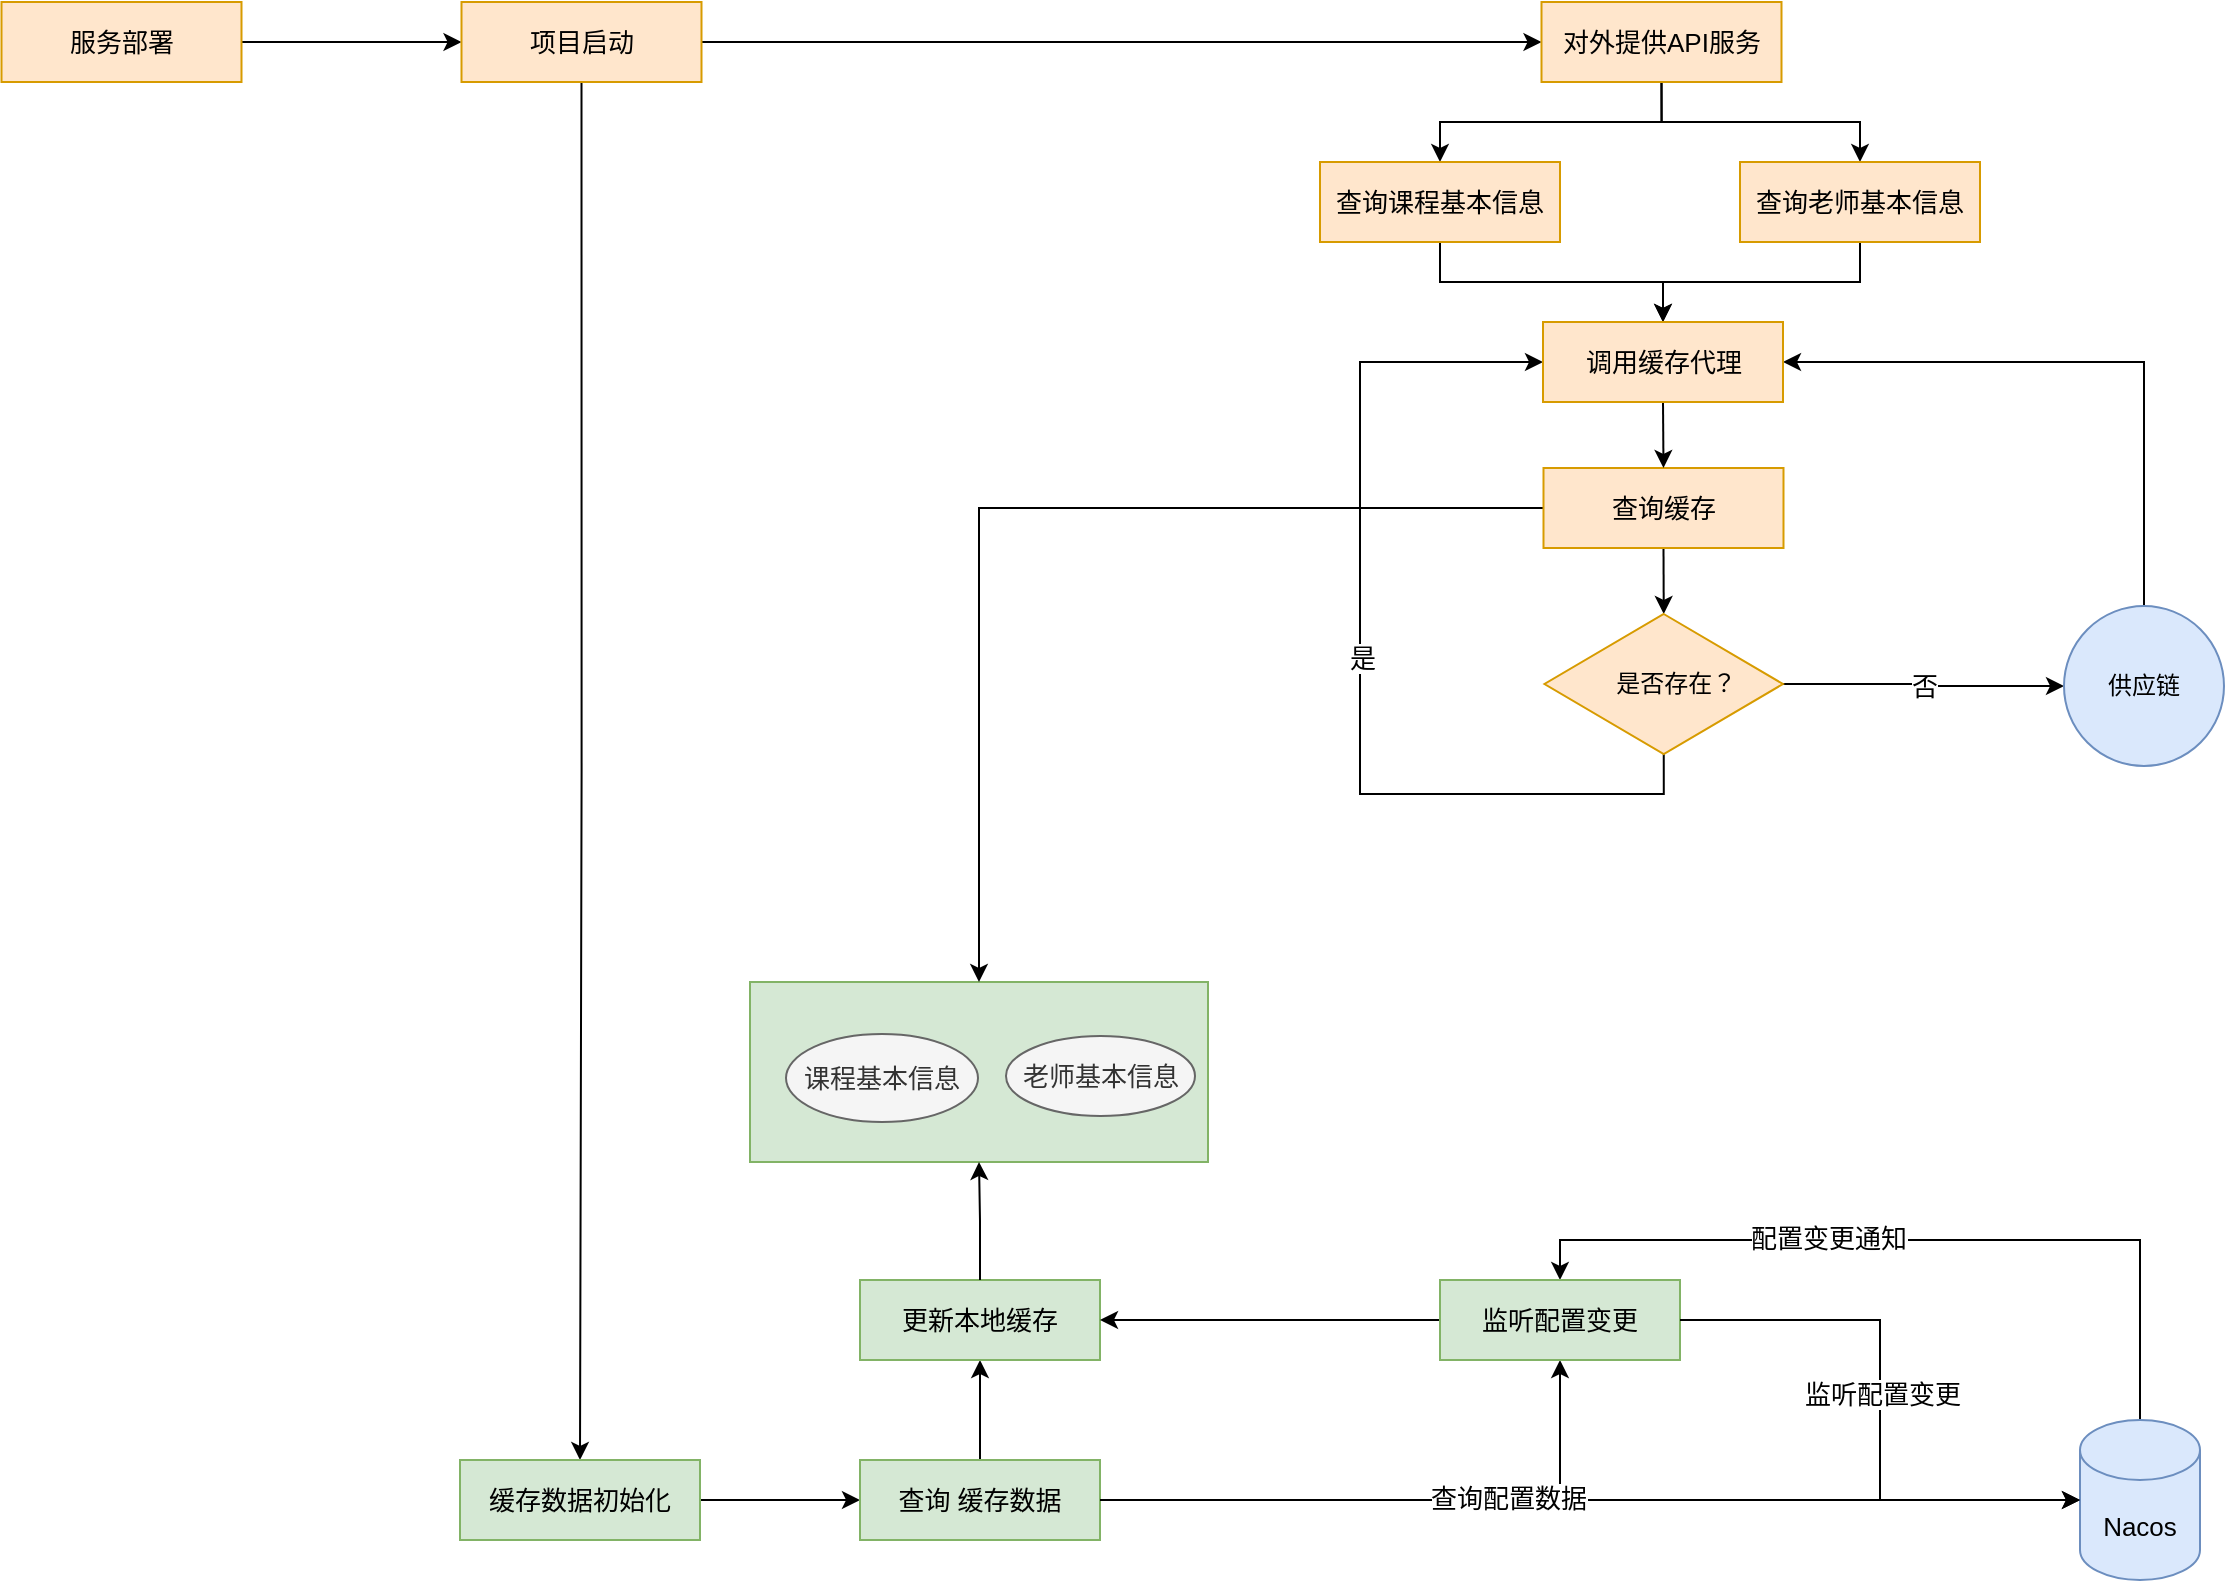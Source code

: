 <mxfile version="24.6.3" type="github">
  <diagram name="第 1 页" id="hD5VJrIIW-oPZ-sE8mMR">
    <mxGraphModel dx="2156" dy="901" grid="1" gridSize="10" guides="1" tooltips="1" connect="1" arrows="1" fold="1" page="1" pageScale="1" pageWidth="1600" pageHeight="1200" math="0" shadow="0">
      <root>
        <mxCell id="0" />
        <mxCell id="1" parent="0" />
        <mxCell id="Bd_30c_2kfmLjfsX3W71-36" value="" style="rounded=0;whiteSpace=wrap;html=1;fontSize=13;fillColor=#d5e8d4;strokeColor=#82b366;" vertex="1" parent="1">
          <mxGeometry x="705" y="650" width="229" height="90" as="geometry" />
        </mxCell>
        <mxCell id="Bd_30c_2kfmLjfsX3W71-28" style="edgeStyle=orthogonalEdgeStyle;rounded=0;orthogonalLoop=1;jettySize=auto;html=1;exitX=1;exitY=0.5;exitDx=0;exitDy=0;fontSize=13;" edge="1" parent="1" source="Bd_30c_2kfmLjfsX3W71-1" target="Bd_30c_2kfmLjfsX3W71-6">
          <mxGeometry relative="1" as="geometry" />
        </mxCell>
        <mxCell id="Bd_30c_2kfmLjfsX3W71-1" value="服务部署" style="rounded=0;whiteSpace=wrap;html=1;fontSize=13;fillColor=#ffe6cc;strokeColor=#d79b00;" vertex="1" parent="1">
          <mxGeometry x="330.75" y="160" width="120" height="40" as="geometry" />
        </mxCell>
        <mxCell id="Bd_30c_2kfmLjfsX3W71-29" style="edgeStyle=orthogonalEdgeStyle;rounded=0;orthogonalLoop=1;jettySize=auto;html=1;exitX=0.5;exitY=1;exitDx=0;exitDy=0;fontSize=13;" edge="1" parent="1" source="Bd_30c_2kfmLjfsX3W71-6" target="Bd_30c_2kfmLjfsX3W71-7">
          <mxGeometry relative="1" as="geometry" />
        </mxCell>
        <mxCell id="Bd_30c_2kfmLjfsX3W71-46" style="edgeStyle=orthogonalEdgeStyle;rounded=0;orthogonalLoop=1;jettySize=auto;html=1;exitX=1;exitY=0.5;exitDx=0;exitDy=0;entryX=0;entryY=0.5;entryDx=0;entryDy=0;fontSize=13;" edge="1" parent="1" source="Bd_30c_2kfmLjfsX3W71-6" target="Bd_30c_2kfmLjfsX3W71-31">
          <mxGeometry relative="1" as="geometry" />
        </mxCell>
        <mxCell id="Bd_30c_2kfmLjfsX3W71-6" value="项目启动" style="rounded=0;whiteSpace=wrap;html=1;fontSize=13;fillColor=#ffe6cc;strokeColor=#d79b00;" vertex="1" parent="1">
          <mxGeometry x="560.75" y="160" width="120" height="40" as="geometry" />
        </mxCell>
        <mxCell id="Bd_30c_2kfmLjfsX3W71-13" style="rounded=0;orthogonalLoop=1;jettySize=auto;html=1;exitX=1;exitY=0.5;exitDx=0;exitDy=0;entryX=0;entryY=0.5;entryDx=0;entryDy=0;fontSize=13;" edge="1" parent="1" source="Bd_30c_2kfmLjfsX3W71-7" target="Bd_30c_2kfmLjfsX3W71-8">
          <mxGeometry relative="1" as="geometry" />
        </mxCell>
        <mxCell id="Bd_30c_2kfmLjfsX3W71-7" value="缓存数据初始化" style="rounded=0;whiteSpace=wrap;html=1;fontSize=13;fillColor=#d5e8d4;strokeColor=#82b366;" vertex="1" parent="1">
          <mxGeometry x="560" y="889" width="120" height="40" as="geometry" />
        </mxCell>
        <mxCell id="Bd_30c_2kfmLjfsX3W71-54" style="edgeStyle=orthogonalEdgeStyle;rounded=0;orthogonalLoop=1;jettySize=auto;html=1;exitX=0.5;exitY=0;exitDx=0;exitDy=0;fontSize=13;" edge="1" parent="1" source="Bd_30c_2kfmLjfsX3W71-8" target="Bd_30c_2kfmLjfsX3W71-17">
          <mxGeometry relative="1" as="geometry" />
        </mxCell>
        <mxCell id="Bd_30c_2kfmLjfsX3W71-56" style="edgeStyle=orthogonalEdgeStyle;rounded=0;orthogonalLoop=1;jettySize=auto;html=1;exitX=1;exitY=0.5;exitDx=0;exitDy=0;entryX=0.5;entryY=1;entryDx=0;entryDy=0;fontSize=13;" edge="1" parent="1" source="Bd_30c_2kfmLjfsX3W71-8" target="Bd_30c_2kfmLjfsX3W71-38">
          <mxGeometry relative="1" as="geometry" />
        </mxCell>
        <mxCell id="Bd_30c_2kfmLjfsX3W71-8" value="查询 缓存数据" style="rounded=0;whiteSpace=wrap;html=1;fontSize=13;fillColor=#d5e8d4;strokeColor=#82b366;" vertex="1" parent="1">
          <mxGeometry x="760" y="889" width="120" height="40" as="geometry" />
        </mxCell>
        <mxCell id="Bd_30c_2kfmLjfsX3W71-59" style="edgeStyle=orthogonalEdgeStyle;rounded=0;orthogonalLoop=1;jettySize=auto;html=1;exitX=0.5;exitY=0;exitDx=0;exitDy=0;exitPerimeter=0;entryX=0.5;entryY=0;entryDx=0;entryDy=0;" edge="1" parent="1" source="Bd_30c_2kfmLjfsX3W71-11" target="Bd_30c_2kfmLjfsX3W71-38">
          <mxGeometry relative="1" as="geometry" />
        </mxCell>
        <mxCell id="Bd_30c_2kfmLjfsX3W71-60" value="配置变更通知" style="edgeLabel;html=1;align=center;verticalAlign=middle;resizable=0;points=[];fontSize=13;" vertex="1" connectable="0" parent="Bd_30c_2kfmLjfsX3W71-59">
          <mxGeometry x="0.23" y="-1" relative="1" as="geometry">
            <mxPoint as="offset" />
          </mxGeometry>
        </mxCell>
        <mxCell id="Bd_30c_2kfmLjfsX3W71-11" value="Nacos" style="shape=cylinder3;whiteSpace=wrap;html=1;boundedLbl=1;backgroundOutline=1;size=15;fillColor=#dae8fc;strokeColor=#6c8ebf;fontSize=13;" vertex="1" parent="1">
          <mxGeometry x="1370" y="869" width="60" height="80" as="geometry" />
        </mxCell>
        <mxCell id="Bd_30c_2kfmLjfsX3W71-17" value="更新本地缓存" style="rounded=0;whiteSpace=wrap;html=1;fontSize=13;fillColor=#d5e8d4;strokeColor=#82b366;" vertex="1" parent="1">
          <mxGeometry x="760" y="799" width="120" height="40" as="geometry" />
        </mxCell>
        <mxCell id="Bd_30c_2kfmLjfsX3W71-25" style="edgeStyle=orthogonalEdgeStyle;rounded=0;orthogonalLoop=1;jettySize=auto;html=1;exitX=1;exitY=0.5;exitDx=0;exitDy=0;entryX=0;entryY=0.5;entryDx=0;entryDy=0;entryPerimeter=0;fontSize=13;" edge="1" parent="1" source="Bd_30c_2kfmLjfsX3W71-8" target="Bd_30c_2kfmLjfsX3W71-11">
          <mxGeometry relative="1" as="geometry" />
        </mxCell>
        <mxCell id="Bd_30c_2kfmLjfsX3W71-40" value="&lt;font style=&quot;font-size: 13px;&quot;&gt;查询配置数据&lt;/font&gt;" style="edgeLabel;html=1;align=center;verticalAlign=middle;resizable=0;points=[];fontSize=13;" vertex="1" connectable="0" parent="Bd_30c_2kfmLjfsX3W71-25">
          <mxGeometry x="-0.168" y="1" relative="1" as="geometry">
            <mxPoint as="offset" />
          </mxGeometry>
        </mxCell>
        <mxCell id="Bd_30c_2kfmLjfsX3W71-26" value="课程基本信息" style="ellipse;whiteSpace=wrap;html=1;fontSize=13;fillColor=#f5f5f5;fontColor=#333333;strokeColor=#666666;" vertex="1" parent="1">
          <mxGeometry x="723" y="676" width="96" height="44" as="geometry" />
        </mxCell>
        <mxCell id="Bd_30c_2kfmLjfsX3W71-76" style="edgeStyle=orthogonalEdgeStyle;rounded=0;orthogonalLoop=1;jettySize=auto;html=1;exitX=0.5;exitY=1;exitDx=0;exitDy=0;entryX=0.5;entryY=0;entryDx=0;entryDy=0;" edge="1" parent="1" source="Bd_30c_2kfmLjfsX3W71-31" target="Bd_30c_2kfmLjfsX3W71-70">
          <mxGeometry relative="1" as="geometry" />
        </mxCell>
        <mxCell id="Bd_30c_2kfmLjfsX3W71-77" style="edgeStyle=orthogonalEdgeStyle;rounded=0;orthogonalLoop=1;jettySize=auto;html=1;exitX=0.5;exitY=1;exitDx=0;exitDy=0;entryX=0.5;entryY=0;entryDx=0;entryDy=0;" edge="1" parent="1" source="Bd_30c_2kfmLjfsX3W71-31" target="Bd_30c_2kfmLjfsX3W71-71">
          <mxGeometry relative="1" as="geometry" />
        </mxCell>
        <mxCell id="Bd_30c_2kfmLjfsX3W71-31" value="对外提供API服务" style="rounded=0;whiteSpace=wrap;html=1;fontSize=13;fillColor=#ffe6cc;strokeColor=#d79b00;" vertex="1" parent="1">
          <mxGeometry x="1100.75" y="160" width="120" height="40" as="geometry" />
        </mxCell>
        <mxCell id="Bd_30c_2kfmLjfsX3W71-34" value="老师基本信息" style="ellipse;whiteSpace=wrap;html=1;fontSize=13;fillColor=#f5f5f5;strokeColor=#666666;fontColor=#333333;" vertex="1" parent="1">
          <mxGeometry x="833" y="677" width="94.5" height="40" as="geometry" />
        </mxCell>
        <mxCell id="Bd_30c_2kfmLjfsX3W71-61" style="edgeStyle=orthogonalEdgeStyle;rounded=0;orthogonalLoop=1;jettySize=auto;html=1;exitX=0;exitY=0.5;exitDx=0;exitDy=0;entryX=1;entryY=0.5;entryDx=0;entryDy=0;" edge="1" parent="1" source="Bd_30c_2kfmLjfsX3W71-38" target="Bd_30c_2kfmLjfsX3W71-17">
          <mxGeometry relative="1" as="geometry" />
        </mxCell>
        <mxCell id="Bd_30c_2kfmLjfsX3W71-38" value="监听配置变更" style="rounded=0;whiteSpace=wrap;html=1;fontSize=13;fillColor=#d5e8d4;strokeColor=#82b366;" vertex="1" parent="1">
          <mxGeometry x="1050" y="799" width="120" height="40" as="geometry" />
        </mxCell>
        <mxCell id="Bd_30c_2kfmLjfsX3W71-55" style="edgeStyle=orthogonalEdgeStyle;rounded=0;orthogonalLoop=1;jettySize=auto;html=1;exitX=0.5;exitY=0;exitDx=0;exitDy=0;fontSize=13;entryX=0.5;entryY=1;entryDx=0;entryDy=0;" edge="1" parent="1" source="Bd_30c_2kfmLjfsX3W71-17" target="Bd_30c_2kfmLjfsX3W71-36">
          <mxGeometry relative="1" as="geometry">
            <mxPoint x="830" y="750" as="targetPoint" />
          </mxGeometry>
        </mxCell>
        <mxCell id="Bd_30c_2kfmLjfsX3W71-57" style="edgeStyle=orthogonalEdgeStyle;rounded=0;orthogonalLoop=1;jettySize=auto;html=1;exitX=1;exitY=0.5;exitDx=0;exitDy=0;entryX=0;entryY=0.5;entryDx=0;entryDy=0;entryPerimeter=0;fontSize=13;" edge="1" parent="1" source="Bd_30c_2kfmLjfsX3W71-38" target="Bd_30c_2kfmLjfsX3W71-11">
          <mxGeometry relative="1" as="geometry" />
        </mxCell>
        <mxCell id="Bd_30c_2kfmLjfsX3W71-58" value="&lt;font style=&quot;font-size: 13px;&quot;&gt;监听配置变更&lt;/font&gt;" style="edgeLabel;html=1;align=center;verticalAlign=middle;resizable=0;points=[];fontSize=13;" vertex="1" connectable="0" parent="Bd_30c_2kfmLjfsX3W71-57">
          <mxGeometry x="-0.055" y="1" relative="1" as="geometry">
            <mxPoint as="offset" />
          </mxGeometry>
        </mxCell>
        <mxCell id="Bd_30c_2kfmLjfsX3W71-91" style="edgeStyle=orthogonalEdgeStyle;rounded=0;orthogonalLoop=1;jettySize=auto;html=1;exitX=0.5;exitY=1;exitDx=0;exitDy=0;" edge="1" parent="1" source="Bd_30c_2kfmLjfsX3W71-70" target="Bd_30c_2kfmLjfsX3W71-90">
          <mxGeometry relative="1" as="geometry" />
        </mxCell>
        <mxCell id="Bd_30c_2kfmLjfsX3W71-70" value="查询课程基本信息" style="rounded=0;whiteSpace=wrap;html=1;fontSize=13;fillColor=#ffe6cc;strokeColor=#d79b00;" vertex="1" parent="1">
          <mxGeometry x="990" y="240" width="120" height="40" as="geometry" />
        </mxCell>
        <mxCell id="Bd_30c_2kfmLjfsX3W71-92" style="edgeStyle=orthogonalEdgeStyle;rounded=0;orthogonalLoop=1;jettySize=auto;html=1;exitX=0.5;exitY=1;exitDx=0;exitDy=0;entryX=0.5;entryY=0;entryDx=0;entryDy=0;" edge="1" parent="1" source="Bd_30c_2kfmLjfsX3W71-71" target="Bd_30c_2kfmLjfsX3W71-90">
          <mxGeometry relative="1" as="geometry" />
        </mxCell>
        <mxCell id="Bd_30c_2kfmLjfsX3W71-71" value="查询老师基本信息" style="rounded=0;whiteSpace=wrap;html=1;fontSize=13;fillColor=#ffe6cc;strokeColor=#d79b00;" vertex="1" parent="1">
          <mxGeometry x="1200" y="240" width="120" height="40" as="geometry" />
        </mxCell>
        <mxCell id="Bd_30c_2kfmLjfsX3W71-80" style="edgeStyle=orthogonalEdgeStyle;rounded=0;orthogonalLoop=1;jettySize=auto;html=1;exitX=0;exitY=0.5;exitDx=0;exitDy=0;" edge="1" parent="1" source="Bd_30c_2kfmLjfsX3W71-72" target="Bd_30c_2kfmLjfsX3W71-36">
          <mxGeometry relative="1" as="geometry" />
        </mxCell>
        <mxCell id="Bd_30c_2kfmLjfsX3W71-84" style="edgeStyle=orthogonalEdgeStyle;rounded=0;orthogonalLoop=1;jettySize=auto;html=1;exitX=0.5;exitY=1;exitDx=0;exitDy=0;entryX=0.5;entryY=0;entryDx=0;entryDy=0;" edge="1" parent="1" source="Bd_30c_2kfmLjfsX3W71-72" target="Bd_30c_2kfmLjfsX3W71-74">
          <mxGeometry relative="1" as="geometry" />
        </mxCell>
        <mxCell id="Bd_30c_2kfmLjfsX3W71-72" value="查询缓存" style="rounded=0;whiteSpace=wrap;html=1;fontSize=13;fillColor=#ffe6cc;strokeColor=#d79b00;" vertex="1" parent="1">
          <mxGeometry x="1101.75" y="393" width="120" height="40" as="geometry" />
        </mxCell>
        <mxCell id="Bd_30c_2kfmLjfsX3W71-89" value="&lt;font style=&quot;font-size: 13px;&quot;&gt;否&lt;/font&gt;" style="edgeStyle=orthogonalEdgeStyle;rounded=0;orthogonalLoop=1;jettySize=auto;html=1;exitX=1;exitY=0.5;exitDx=0;exitDy=0;entryX=0;entryY=0.5;entryDx=0;entryDy=0;" edge="1" parent="1" source="Bd_30c_2kfmLjfsX3W71-74" target="Bd_30c_2kfmLjfsX3W71-88">
          <mxGeometry relative="1" as="geometry" />
        </mxCell>
        <mxCell id="Bd_30c_2kfmLjfsX3W71-95" style="edgeStyle=orthogonalEdgeStyle;rounded=0;orthogonalLoop=1;jettySize=auto;html=1;exitX=0.5;exitY=1;exitDx=0;exitDy=0;entryX=0;entryY=0.5;entryDx=0;entryDy=0;" edge="1" parent="1" source="Bd_30c_2kfmLjfsX3W71-74" target="Bd_30c_2kfmLjfsX3W71-90">
          <mxGeometry relative="1" as="geometry">
            <Array as="points">
              <mxPoint x="1162" y="556" />
              <mxPoint x="1010" y="556" />
              <mxPoint x="1010" y="340" />
            </Array>
          </mxGeometry>
        </mxCell>
        <mxCell id="Bd_30c_2kfmLjfsX3W71-96" value="&lt;font style=&quot;font-size: 13px;&quot;&gt;是&lt;/font&gt;" style="edgeLabel;html=1;align=center;verticalAlign=middle;resizable=0;points=[];" vertex="1" connectable="0" parent="Bd_30c_2kfmLjfsX3W71-95">
          <mxGeometry x="0.001" y="-1" relative="1" as="geometry">
            <mxPoint as="offset" />
          </mxGeometry>
        </mxCell>
        <mxCell id="Bd_30c_2kfmLjfsX3W71-74" value="&amp;nbsp; &amp;nbsp; 是否存在？" style="rhombus;whiteSpace=wrap;html=1;fillColor=#ffe6cc;strokeColor=#d79b00;" vertex="1" parent="1">
          <mxGeometry x="1102.25" y="466" width="119.25" height="70" as="geometry" />
        </mxCell>
        <mxCell id="Bd_30c_2kfmLjfsX3W71-98" style="edgeStyle=orthogonalEdgeStyle;rounded=0;orthogonalLoop=1;jettySize=auto;html=1;exitX=0.5;exitY=0;exitDx=0;exitDy=0;entryX=1;entryY=0.5;entryDx=0;entryDy=0;" edge="1" parent="1" source="Bd_30c_2kfmLjfsX3W71-88" target="Bd_30c_2kfmLjfsX3W71-90">
          <mxGeometry relative="1" as="geometry" />
        </mxCell>
        <mxCell id="Bd_30c_2kfmLjfsX3W71-88" value="供应链" style="ellipse;whiteSpace=wrap;html=1;aspect=fixed;fillColor=#dae8fc;strokeColor=#6c8ebf;" vertex="1" parent="1">
          <mxGeometry x="1362" y="462" width="80" height="80" as="geometry" />
        </mxCell>
        <mxCell id="Bd_30c_2kfmLjfsX3W71-94" style="edgeStyle=orthogonalEdgeStyle;rounded=0;orthogonalLoop=1;jettySize=auto;html=1;exitX=0.5;exitY=1;exitDx=0;exitDy=0;entryX=0.5;entryY=0;entryDx=0;entryDy=0;" edge="1" parent="1" source="Bd_30c_2kfmLjfsX3W71-90" target="Bd_30c_2kfmLjfsX3W71-72">
          <mxGeometry relative="1" as="geometry" />
        </mxCell>
        <mxCell id="Bd_30c_2kfmLjfsX3W71-90" value="调用缓存代理" style="rounded=0;whiteSpace=wrap;html=1;fontSize=13;fillColor=#ffe6cc;strokeColor=#d79b00;" vertex="1" parent="1">
          <mxGeometry x="1101.5" y="320" width="120" height="40" as="geometry" />
        </mxCell>
      </root>
    </mxGraphModel>
  </diagram>
</mxfile>
